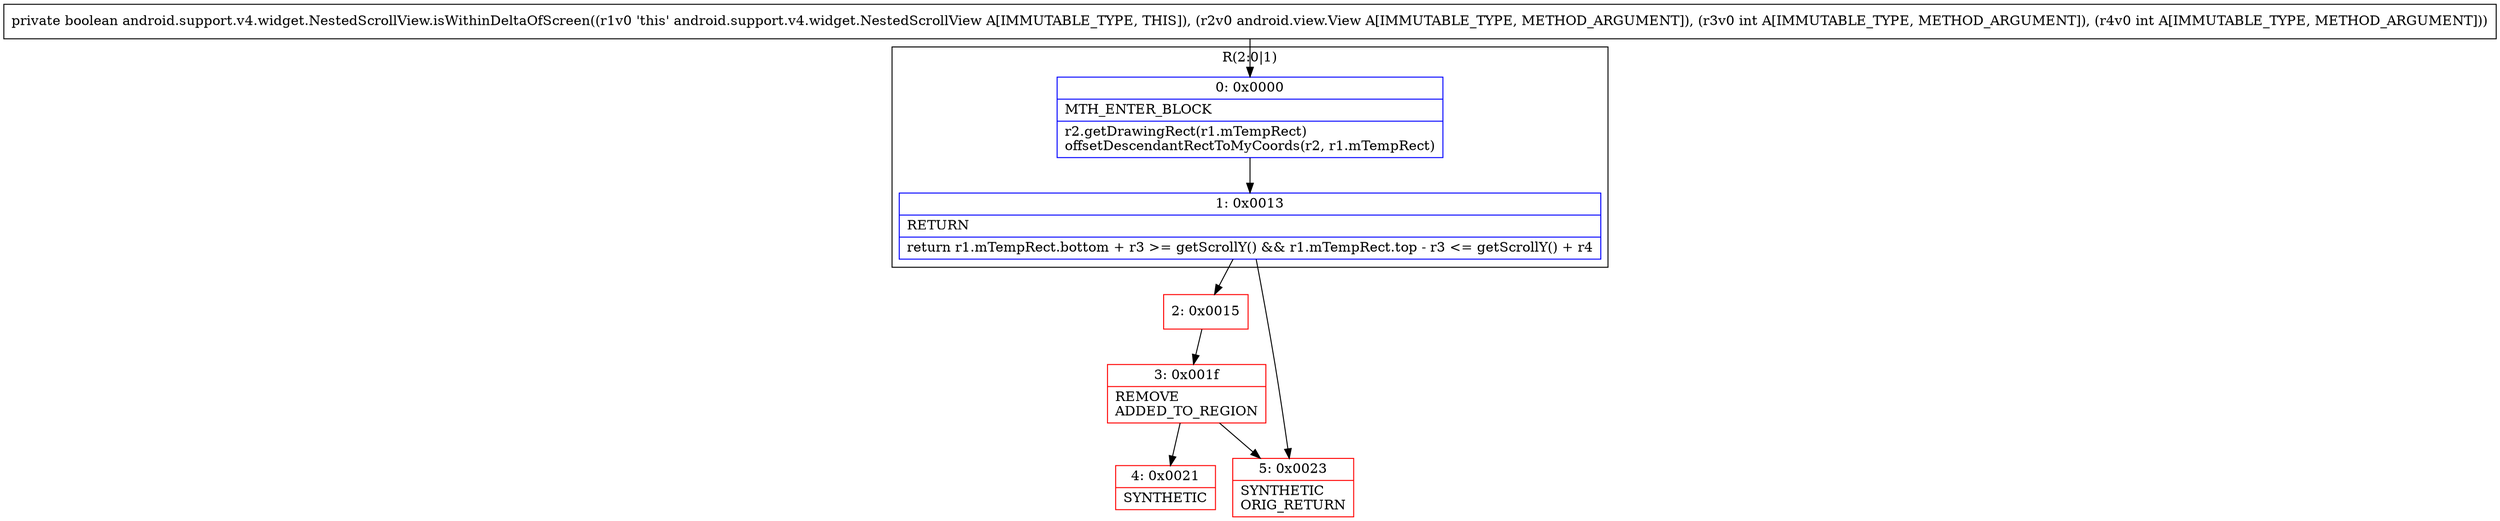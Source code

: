 digraph "CFG forandroid.support.v4.widget.NestedScrollView.isWithinDeltaOfScreen(Landroid\/view\/View;II)Z" {
subgraph cluster_Region_1270129890 {
label = "R(2:0|1)";
node [shape=record,color=blue];
Node_0 [shape=record,label="{0\:\ 0x0000|MTH_ENTER_BLOCK\l|r2.getDrawingRect(r1.mTempRect)\loffsetDescendantRectToMyCoords(r2, r1.mTempRect)\l}"];
Node_1 [shape=record,label="{1\:\ 0x0013|RETURN\l|return r1.mTempRect.bottom + r3 \>= getScrollY() && r1.mTempRect.top \- r3 \<= getScrollY() + r4\l}"];
}
Node_2 [shape=record,color=red,label="{2\:\ 0x0015}"];
Node_3 [shape=record,color=red,label="{3\:\ 0x001f|REMOVE\lADDED_TO_REGION\l}"];
Node_4 [shape=record,color=red,label="{4\:\ 0x0021|SYNTHETIC\l}"];
Node_5 [shape=record,color=red,label="{5\:\ 0x0023|SYNTHETIC\lORIG_RETURN\l}"];
MethodNode[shape=record,label="{private boolean android.support.v4.widget.NestedScrollView.isWithinDeltaOfScreen((r1v0 'this' android.support.v4.widget.NestedScrollView A[IMMUTABLE_TYPE, THIS]), (r2v0 android.view.View A[IMMUTABLE_TYPE, METHOD_ARGUMENT]), (r3v0 int A[IMMUTABLE_TYPE, METHOD_ARGUMENT]), (r4v0 int A[IMMUTABLE_TYPE, METHOD_ARGUMENT])) }"];
MethodNode -> Node_0;
Node_0 -> Node_1;
Node_1 -> Node_2;
Node_1 -> Node_5;
Node_2 -> Node_3;
Node_3 -> Node_4;
Node_3 -> Node_5;
}

